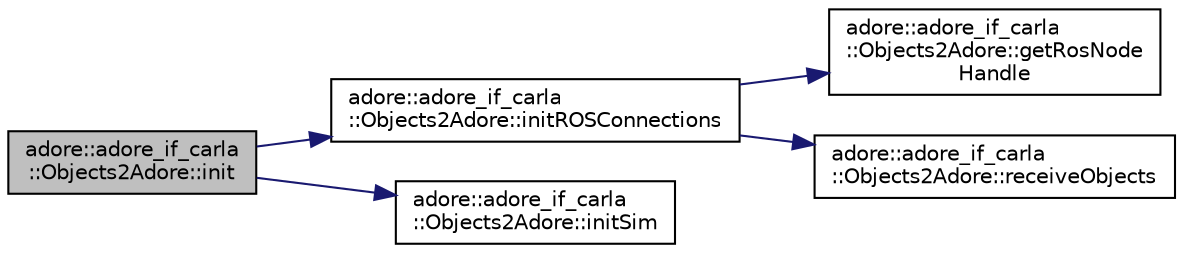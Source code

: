 digraph "adore::adore_if_carla::Objects2Adore::init"
{
 // LATEX_PDF_SIZE
  edge [fontname="Helvetica",fontsize="10",labelfontname="Helvetica",labelfontsize="10"];
  node [fontname="Helvetica",fontsize="10",shape=record];
  rankdir="LR";
  Node1 [label="adore::adore_if_carla\l::Objects2Adore::init",height=0.2,width=0.4,color="black", fillcolor="grey75", style="filled", fontcolor="black",tooltip=" "];
  Node1 -> Node2 [color="midnightblue",fontsize="10",style="solid",fontname="Helvetica"];
  Node2 [label="adore::adore_if_carla\l::Objects2Adore::initROSConnections",height=0.2,width=0.4,color="black", fillcolor="white", style="filled",URL="$classadore_1_1adore__if__carla_1_1Objects2Adore.html#a3d28ed366a3db1febd8bfee0b6443988",tooltip=" "];
  Node2 -> Node3 [color="midnightblue",fontsize="10",style="solid",fontname="Helvetica"];
  Node3 [label="adore::adore_if_carla\l::Objects2Adore::getRosNode\lHandle",height=0.2,width=0.4,color="black", fillcolor="white", style="filled",URL="$classadore_1_1adore__if__carla_1_1Objects2Adore.html#acf71d9e49880145f08b4be720437762e",tooltip=" "];
  Node2 -> Node4 [color="midnightblue",fontsize="10",style="solid",fontname="Helvetica"];
  Node4 [label="adore::adore_if_carla\l::Objects2Adore::receiveObjects",height=0.2,width=0.4,color="black", fillcolor="white", style="filled",URL="$classadore_1_1adore__if__carla_1_1Objects2Adore.html#a56a418c32e752206caa2f32b8fd67e42",tooltip=" "];
  Node1 -> Node5 [color="midnightblue",fontsize="10",style="solid",fontname="Helvetica"];
  Node5 [label="adore::adore_if_carla\l::Objects2Adore::initSim",height=0.2,width=0.4,color="black", fillcolor="white", style="filled",URL="$classadore_1_1adore__if__carla_1_1Objects2Adore.html#a413fa4bb9af567b04c855ed37533701d",tooltip=" "];
}
